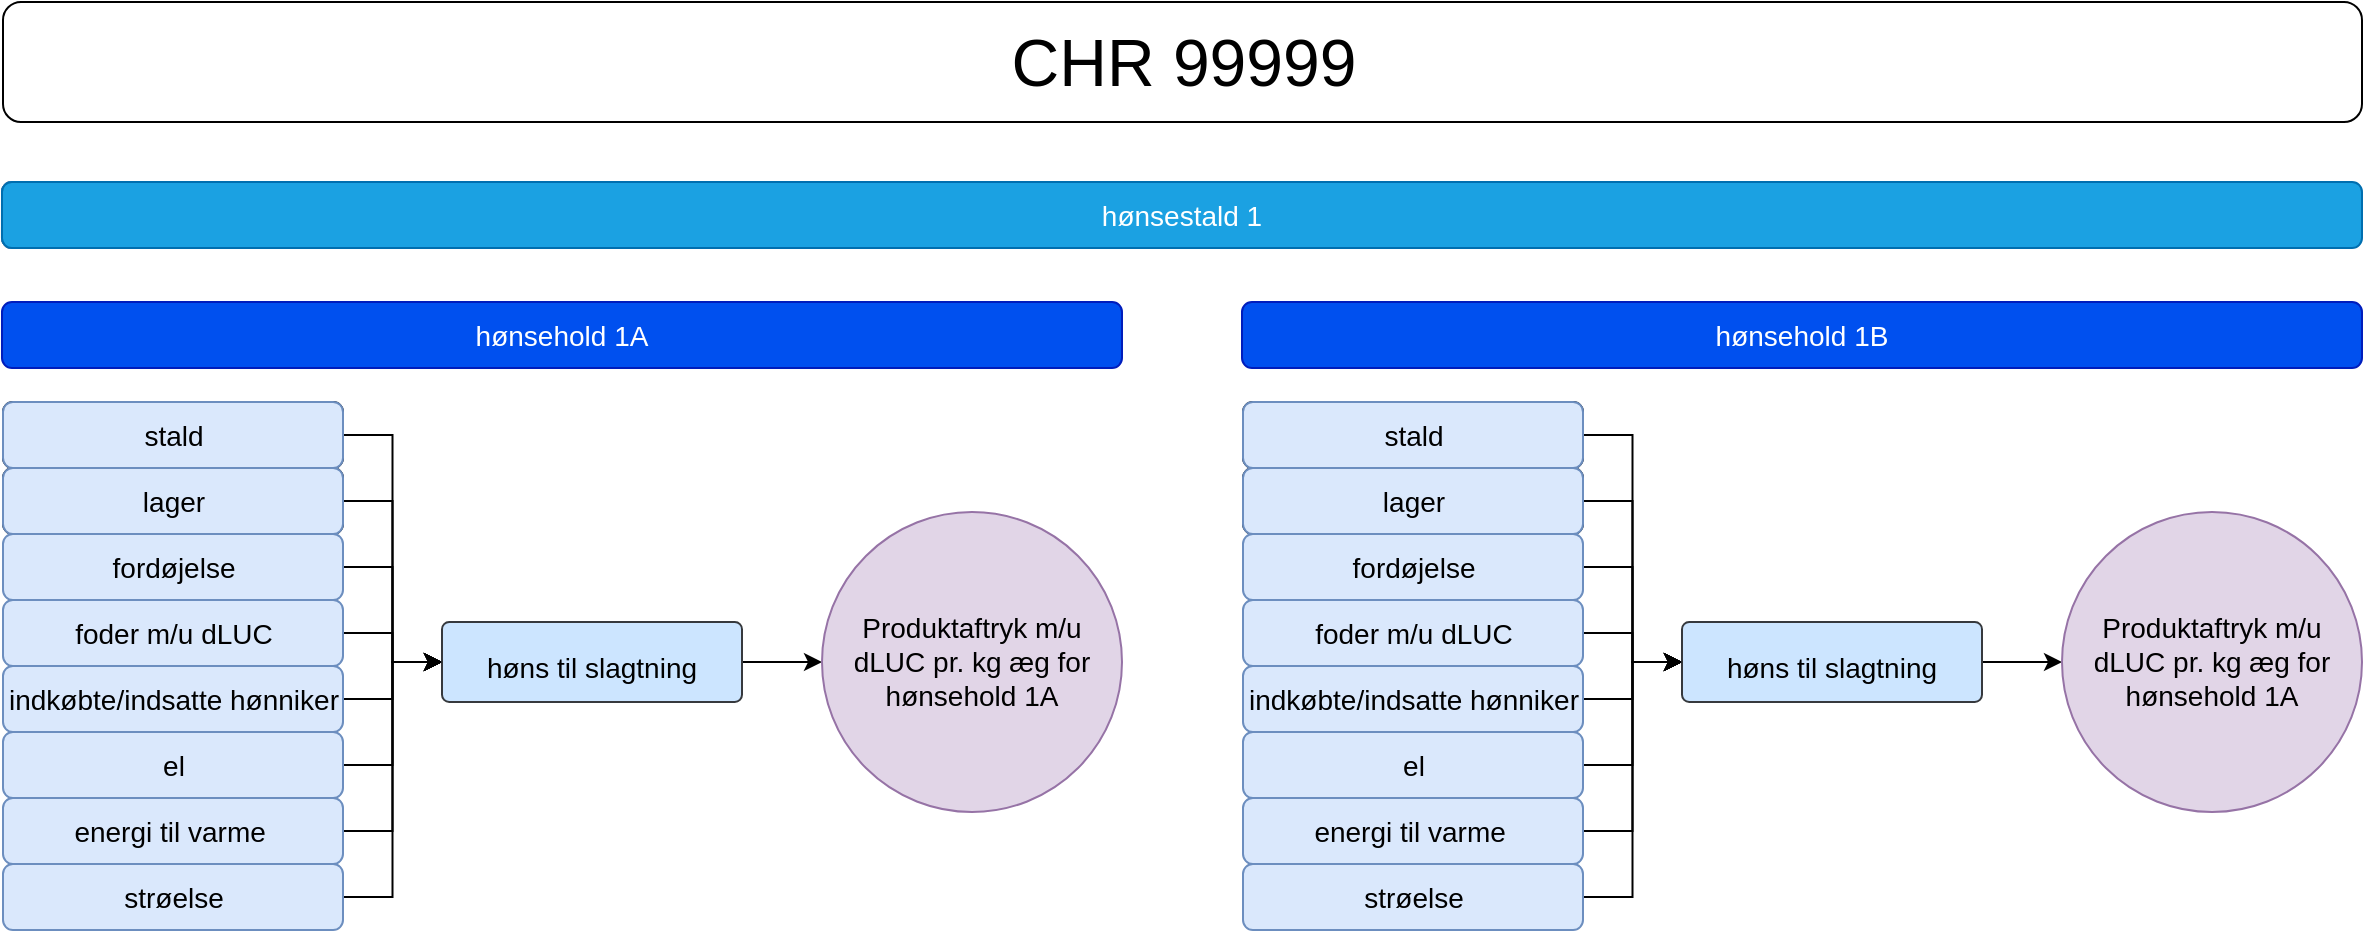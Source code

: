 <mxfile version="24.5.4" type="github">
  <diagram name="Page-1" id="XDCtbtASlXS_YT51vHEX">
    <mxGraphModel dx="2066" dy="3497" grid="1" gridSize="10" guides="1" tooltips="1" connect="1" arrows="1" fold="1" page="1" pageScale="1" pageWidth="827" pageHeight="1169" math="0" shadow="0">
      <root>
        <mxCell id="0" />
        <mxCell id="1" parent="0" />
        <mxCell id="gKxkxAgpOthJmsAPkl-F-1" value="&lt;font style=&quot;font-size: 33px;&quot;&gt;CHR 99999&lt;/font&gt;" style="rounded=1;whiteSpace=wrap;html=1;align=center;" vertex="1" parent="1">
          <mxGeometry x="90.5" y="-2170" width="1179.5" height="60" as="geometry" />
        </mxCell>
        <mxCell id="gKxkxAgpOthJmsAPkl-F-2" value="&lt;font style=&quot;font-size: 14px;&quot;&gt;slagtekylling stald 1&lt;/font&gt;" style="rounded=1;whiteSpace=wrap;html=1;fontSize=33;align=center;" vertex="1" parent="1">
          <mxGeometry x="90" y="-2080" width="170" height="33" as="geometry" />
        </mxCell>
        <mxCell id="gKxkxAgpOthJmsAPkl-F-3" value="&lt;font style=&quot;font-size: 14px;&quot;&gt;slagtekylling stald 1&lt;/font&gt;" style="rounded=1;whiteSpace=wrap;html=1;fontSize=33;fillColor=#dae8fc;strokeColor=#6c8ebf;align=center;" vertex="1" parent="1">
          <mxGeometry x="90" y="-2080" width="170" height="33" as="geometry" />
        </mxCell>
        <mxCell id="gKxkxAgpOthJmsAPkl-F-4" value="&lt;font style=&quot;font-size: 14px;&quot;&gt;slagtekylling stald 1&lt;/font&gt;" style="rounded=1;whiteSpace=wrap;html=1;fontSize=33;fillColor=#dae8fc;strokeColor=#6c8ebf;align=center;" vertex="1" parent="1">
          <mxGeometry x="90" y="-2080" width="170" height="33" as="geometry" />
        </mxCell>
        <mxCell id="gKxkxAgpOthJmsAPkl-F-5" value="&lt;font style=&quot;font-size: 14px;&quot;&gt;hønsestald 1&lt;/font&gt;" style="rounded=1;whiteSpace=wrap;html=1;fontSize=33;fillColor=#1ba1e2;strokeColor=#006EAF;fontColor=#ffffff;align=center;verticalAlign=bottom;" vertex="1" parent="1">
          <mxGeometry x="90" y="-2080" width="1180" height="33" as="geometry" />
        </mxCell>
        <mxCell id="gKxkxAgpOthJmsAPkl-F-6" style="edgeStyle=orthogonalEdgeStyle;rounded=0;orthogonalLoop=1;jettySize=auto;html=1;exitX=1;exitY=0.5;exitDx=0;exitDy=0;entryX=0;entryY=0.5;entryDx=0;entryDy=0;" edge="1" parent="1" source="gKxkxAgpOthJmsAPkl-F-7" target="gKxkxAgpOthJmsAPkl-F-23">
          <mxGeometry relative="1" as="geometry" />
        </mxCell>
        <mxCell id="gKxkxAgpOthJmsAPkl-F-7" value="&lt;font style=&quot;font-size: 14px;&quot;&gt;el&lt;/font&gt;" style="rounded=1;whiteSpace=wrap;html=1;fontSize=33;fillColor=#dae8fc;strokeColor=#6c8ebf;align=center;verticalAlign=bottom;" vertex="1" parent="1">
          <mxGeometry x="90.5" y="-1805" width="170" height="33" as="geometry" />
        </mxCell>
        <mxCell id="gKxkxAgpOthJmsAPkl-F-8" style="edgeStyle=orthogonalEdgeStyle;rounded=0;orthogonalLoop=1;jettySize=auto;html=1;exitX=1;exitY=0.5;exitDx=0;exitDy=0;entryX=0;entryY=0.5;entryDx=0;entryDy=0;" edge="1" parent="1" source="gKxkxAgpOthJmsAPkl-F-9" target="gKxkxAgpOthJmsAPkl-F-23">
          <mxGeometry relative="1" as="geometry" />
        </mxCell>
        <mxCell id="gKxkxAgpOthJmsAPkl-F-9" value="&lt;font style=&quot;font-size: 14px;&quot;&gt;energi til varme&amp;nbsp;&lt;/font&gt;" style="rounded=1;whiteSpace=wrap;html=1;fontSize=33;fillColor=#dae8fc;strokeColor=#6c8ebf;align=center;verticalAlign=bottom;" vertex="1" parent="1">
          <mxGeometry x="90.5" y="-1772" width="170" height="33" as="geometry" />
        </mxCell>
        <mxCell id="gKxkxAgpOthJmsAPkl-F-10" value="&lt;font style=&quot;font-size: 14px;&quot;&gt;stald&amp;nbsp;&lt;/font&gt;" style="rounded=1;whiteSpace=wrap;html=1;fontSize=33;align=center;" vertex="1" parent="1">
          <mxGeometry x="90.5" y="-1970" width="170" height="33" as="geometry" />
        </mxCell>
        <mxCell id="gKxkxAgpOthJmsAPkl-F-11" value="&lt;font style=&quot;font-size: 14px;&quot;&gt;lager&lt;/font&gt;&lt;span style=&quot;color: rgba(0, 0, 0, 0); font-family: monospace; font-size: 0px;&quot;&gt;%3CmxGraphModel%3E%3Croot%3E%3CmxCell%20id%3D%220%22%2F%3E%3CmxCell%20id%3D%221%22%20parent%3D%220%22%2F%3E%3CmxCell%20id%3D%222%22%20value%3D%22%26lt%3Bfont%20style%3D%26quot%3Bfont-size%3A%2014px%3B%26quot%3B%26gt%3Bslagtekylling%20stald%201%26lt%3B%2Ffont%26gt%3B%22%20style%3D%22rounded%3D1%3BwhiteSpace%3Dwrap%3Bhtml%3D1%3BfontSize%3D33%3B%22%20vertex%3D%221%22%20parent%3D%221%22%3E%3CmxGeometry%20x%3D%2270%22%20y%3D%22-1730%22%20width%3D%22170%22%20height%3D%2233%22%20as%3D%22geometry%22%2F%3E%3C%2FmxCell%3E%3C%2Froot%3E%3C%2FmxGraphModel%3E&lt;/span&gt;" style="rounded=1;whiteSpace=wrap;html=1;fontSize=33;align=center;" vertex="1" parent="1">
          <mxGeometry x="90.5" y="-1937" width="170" height="33" as="geometry" />
        </mxCell>
        <mxCell id="gKxkxAgpOthJmsAPkl-F-12" style="edgeStyle=orthogonalEdgeStyle;rounded=0;orthogonalLoop=1;jettySize=auto;html=1;exitX=1;exitY=0.5;exitDx=0;exitDy=0;entryX=0;entryY=0.5;entryDx=0;entryDy=0;" edge="1" parent="1" source="gKxkxAgpOthJmsAPkl-F-13" target="gKxkxAgpOthJmsAPkl-F-23">
          <mxGeometry relative="1" as="geometry" />
        </mxCell>
        <mxCell id="gKxkxAgpOthJmsAPkl-F-13" value="&lt;font style=&quot;font-size: 14px;&quot;&gt;fordøjelse&lt;/font&gt;" style="rounded=1;whiteSpace=wrap;html=1;fontSize=33;fillColor=#dae8fc;strokeColor=#6c8ebf;align=center;verticalAlign=bottom;" vertex="1" parent="1">
          <mxGeometry x="90.5" y="-1904" width="170" height="33" as="geometry" />
        </mxCell>
        <mxCell id="gKxkxAgpOthJmsAPkl-F-14" style="edgeStyle=orthogonalEdgeStyle;rounded=0;orthogonalLoop=1;jettySize=auto;html=1;exitX=1;exitY=0.5;exitDx=0;exitDy=0;entryX=0;entryY=0.5;entryDx=0;entryDy=0;" edge="1" parent="1" source="gKxkxAgpOthJmsAPkl-F-15" target="gKxkxAgpOthJmsAPkl-F-23">
          <mxGeometry relative="1" as="geometry" />
        </mxCell>
        <mxCell id="gKxkxAgpOthJmsAPkl-F-15" value="&lt;font style=&quot;font-size: 14px;&quot;&gt;foder m/u dLUC&lt;/font&gt;" style="rounded=1;whiteSpace=wrap;html=1;fontSize=33;fillColor=#dae8fc;strokeColor=#6c8ebf;align=center;verticalAlign=bottom;" vertex="1" parent="1">
          <mxGeometry x="90.5" y="-1871" width="170" height="33" as="geometry" />
        </mxCell>
        <mxCell id="gKxkxAgpOthJmsAPkl-F-16" style="edgeStyle=orthogonalEdgeStyle;rounded=0;orthogonalLoop=1;jettySize=auto;html=1;exitX=1;exitY=0.5;exitDx=0;exitDy=0;" edge="1" parent="1" source="gKxkxAgpOthJmsAPkl-F-17" target="gKxkxAgpOthJmsAPkl-F-23">
          <mxGeometry relative="1" as="geometry" />
        </mxCell>
        <mxCell id="gKxkxAgpOthJmsAPkl-F-17" value="&lt;span style=&quot;font-size: 14px;&quot;&gt;indkøbte/indsatte hønniker&lt;/span&gt;" style="rounded=1;whiteSpace=wrap;html=1;fontSize=33;fillColor=#dae8fc;strokeColor=#6c8ebf;align=center;verticalAlign=bottom;" vertex="1" parent="1">
          <mxGeometry x="90.5" y="-1838" width="170" height="33" as="geometry" />
        </mxCell>
        <mxCell id="gKxkxAgpOthJmsAPkl-F-18" style="edgeStyle=orthogonalEdgeStyle;rounded=0;orthogonalLoop=1;jettySize=auto;html=1;entryX=0;entryY=0.5;entryDx=0;entryDy=0;" edge="1" parent="1" source="gKxkxAgpOthJmsAPkl-F-19" target="gKxkxAgpOthJmsAPkl-F-23">
          <mxGeometry relative="1" as="geometry" />
        </mxCell>
        <mxCell id="gKxkxAgpOthJmsAPkl-F-19" value="&lt;font style=&quot;font-size: 14px;&quot;&gt;stald&lt;/font&gt;" style="rounded=1;whiteSpace=wrap;html=1;fontSize=33;fillColor=#dae8fc;strokeColor=#6c8ebf;align=center;verticalAlign=bottom;" vertex="1" parent="1">
          <mxGeometry x="90.5" y="-1970" width="170" height="33" as="geometry" />
        </mxCell>
        <mxCell id="gKxkxAgpOthJmsAPkl-F-20" style="edgeStyle=orthogonalEdgeStyle;rounded=0;orthogonalLoop=1;jettySize=auto;html=1;exitX=1;exitY=0.5;exitDx=0;exitDy=0;entryX=0;entryY=0.5;entryDx=0;entryDy=0;" edge="1" parent="1" source="gKxkxAgpOthJmsAPkl-F-21" target="gKxkxAgpOthJmsAPkl-F-23">
          <mxGeometry relative="1" as="geometry" />
        </mxCell>
        <mxCell id="gKxkxAgpOthJmsAPkl-F-21" value="&lt;font style=&quot;font-size: 14px;&quot;&gt;lager&lt;/font&gt;&lt;span style=&quot;color: rgba(0, 0, 0, 0); font-family: monospace; font-size: 0px;&quot;&gt;%3CmxGraphModel%3E%3Croot%3E%3CmxCell%20id%3D%220%22%2F%3E%3CmxCell%20id%3D%221%22%20parent%3D%220%22%2F%3E%3CmxCell%20id%3D%222%22%20value%3D%22%26lt%3Bfont%20style%3D%26quot%3Bfont-size%3A%2014px%3B%26quot%3B%26gt%3Bslagtekylling%20stald%201%26lt%3B%2Ffont%26gt%3B%22%20style%3D%22rounded%3D1%3BwhiteSpace%3Dwrap%3Bhtml%3D1%3BfontSize%3D33%3B%22%20vertex%3D%221%22%20parent%3D%221%22%3E%3CmxGeometry%20x%3D%2270%22%20y%3D%22-1730%22%20width%3D%22170%22%20height%3D%2233%22%20as%3D%22geometry%22%2F%3E%3C%2FmxCell%3E%3C%2Froot%3E%3C%2FmxGraphModel%3E&lt;/span&gt;" style="rounded=1;whiteSpace=wrap;html=1;fontSize=33;fillColor=#dae8fc;strokeColor=#6c8ebf;align=center;verticalAlign=bottom;" vertex="1" parent="1">
          <mxGeometry x="90.5" y="-1937" width="170" height="33" as="geometry" />
        </mxCell>
        <mxCell id="gKxkxAgpOthJmsAPkl-F-54" value="" style="edgeStyle=orthogonalEdgeStyle;rounded=0;orthogonalLoop=1;jettySize=auto;html=1;" edge="1" parent="1" source="gKxkxAgpOthJmsAPkl-F-23" target="gKxkxAgpOthJmsAPkl-F-52">
          <mxGeometry relative="1" as="geometry" />
        </mxCell>
        <mxCell id="gKxkxAgpOthJmsAPkl-F-23" value="&lt;p style=&quot;line-height: 30%;&quot;&gt;&lt;span style=&quot;font-size: 14px;&quot;&gt;høns til slagtning&lt;/span&gt;&lt;br&gt;&lt;/p&gt;" style="rounded=1;whiteSpace=wrap;html=1;fontSize=33;fillColor=#cce5ff;strokeColor=#36393d;arcSize=9;align=center;verticalAlign=middle;" vertex="1" parent="1">
          <mxGeometry x="310" y="-1860" width="150" height="40" as="geometry" />
        </mxCell>
        <mxCell id="gKxkxAgpOthJmsAPkl-F-24" style="edgeStyle=orthogonalEdgeStyle;rounded=0;orthogonalLoop=1;jettySize=auto;html=1;entryX=0;entryY=0.5;entryDx=0;entryDy=0;" edge="1" parent="1" source="gKxkxAgpOthJmsAPkl-F-25" target="gKxkxAgpOthJmsAPkl-F-23">
          <mxGeometry relative="1" as="geometry" />
        </mxCell>
        <mxCell id="gKxkxAgpOthJmsAPkl-F-25" value="&lt;font style=&quot;font-size: 14px;&quot;&gt;strøelse&lt;/font&gt;" style="rounded=1;whiteSpace=wrap;html=1;fontSize=33;fillColor=#dae8fc;strokeColor=#6c8ebf;align=center;verticalAlign=bottom;" vertex="1" parent="1">
          <mxGeometry x="90.5" y="-1739" width="170" height="33" as="geometry" />
        </mxCell>
        <mxCell id="gKxkxAgpOthJmsAPkl-F-26" style="edgeStyle=orthogonalEdgeStyle;rounded=0;orthogonalLoop=1;jettySize=auto;html=1;exitX=0.5;exitY=1;exitDx=0;exitDy=0;" edge="1" parent="1" source="gKxkxAgpOthJmsAPkl-F-23" target="gKxkxAgpOthJmsAPkl-F-23">
          <mxGeometry relative="1" as="geometry" />
        </mxCell>
        <mxCell id="gKxkxAgpOthJmsAPkl-F-28" value="&lt;font style=&quot;font-size: 14px;&quot;&gt;hønsehold 1A&lt;/font&gt;" style="rounded=1;whiteSpace=wrap;html=1;fontSize=33;fillColor=#0050ef;strokeColor=#001DBC;align=center;verticalAlign=bottom;fontColor=#ffffff;" vertex="1" parent="1">
          <mxGeometry x="90" y="-2020" width="560" height="33" as="geometry" />
        </mxCell>
        <mxCell id="gKxkxAgpOthJmsAPkl-F-29" style="edgeStyle=orthogonalEdgeStyle;rounded=0;orthogonalLoop=1;jettySize=auto;html=1;exitX=1;exitY=0.5;exitDx=0;exitDy=0;entryX=0;entryY=0.5;entryDx=0;entryDy=0;" edge="1" parent="1" source="gKxkxAgpOthJmsAPkl-F-30" target="gKxkxAgpOthJmsAPkl-F-46">
          <mxGeometry relative="1" as="geometry" />
        </mxCell>
        <mxCell id="gKxkxAgpOthJmsAPkl-F-30" value="&lt;font style=&quot;font-size: 14px;&quot;&gt;el&lt;/font&gt;" style="rounded=1;whiteSpace=wrap;html=1;fontSize=33;fillColor=#dae8fc;strokeColor=#6c8ebf;align=center;verticalAlign=bottom;" vertex="1" parent="1">
          <mxGeometry x="710.5" y="-1805" width="170" height="33" as="geometry" />
        </mxCell>
        <mxCell id="gKxkxAgpOthJmsAPkl-F-31" style="edgeStyle=orthogonalEdgeStyle;rounded=0;orthogonalLoop=1;jettySize=auto;html=1;exitX=1;exitY=0.5;exitDx=0;exitDy=0;entryX=0;entryY=0.5;entryDx=0;entryDy=0;" edge="1" parent="1" source="gKxkxAgpOthJmsAPkl-F-32" target="gKxkxAgpOthJmsAPkl-F-46">
          <mxGeometry relative="1" as="geometry" />
        </mxCell>
        <mxCell id="gKxkxAgpOthJmsAPkl-F-32" value="&lt;font style=&quot;font-size: 14px;&quot;&gt;energi til varme&amp;nbsp;&lt;/font&gt;" style="rounded=1;whiteSpace=wrap;html=1;fontSize=33;fillColor=#dae8fc;strokeColor=#6c8ebf;align=center;verticalAlign=bottom;" vertex="1" parent="1">
          <mxGeometry x="710.5" y="-1772" width="170" height="33" as="geometry" />
        </mxCell>
        <mxCell id="gKxkxAgpOthJmsAPkl-F-33" value="&lt;font style=&quot;font-size: 14px;&quot;&gt;stald&amp;nbsp;&lt;/font&gt;" style="rounded=1;whiteSpace=wrap;html=1;fontSize=33;align=center;" vertex="1" parent="1">
          <mxGeometry x="710.5" y="-1970" width="170" height="33" as="geometry" />
        </mxCell>
        <mxCell id="gKxkxAgpOthJmsAPkl-F-34" value="&lt;font style=&quot;font-size: 14px;&quot;&gt;lager&lt;/font&gt;&lt;span style=&quot;color: rgba(0, 0, 0, 0); font-family: monospace; font-size: 0px;&quot;&gt;%3CmxGraphModel%3E%3Croot%3E%3CmxCell%20id%3D%220%22%2F%3E%3CmxCell%20id%3D%221%22%20parent%3D%220%22%2F%3E%3CmxCell%20id%3D%222%22%20value%3D%22%26lt%3Bfont%20style%3D%26quot%3Bfont-size%3A%2014px%3B%26quot%3B%26gt%3Bslagtekylling%20stald%201%26lt%3B%2Ffont%26gt%3B%22%20style%3D%22rounded%3D1%3BwhiteSpace%3Dwrap%3Bhtml%3D1%3BfontSize%3D33%3B%22%20vertex%3D%221%22%20parent%3D%221%22%3E%3CmxGeometry%20x%3D%2270%22%20y%3D%22-1730%22%20width%3D%22170%22%20height%3D%2233%22%20as%3D%22geometry%22%2F%3E%3C%2FmxCell%3E%3C%2Froot%3E%3C%2FmxGraphModel%3E&lt;/span&gt;" style="rounded=1;whiteSpace=wrap;html=1;fontSize=33;align=center;" vertex="1" parent="1">
          <mxGeometry x="710.5" y="-1937" width="170" height="33" as="geometry" />
        </mxCell>
        <mxCell id="gKxkxAgpOthJmsAPkl-F-35" style="edgeStyle=orthogonalEdgeStyle;rounded=0;orthogonalLoop=1;jettySize=auto;html=1;exitX=1;exitY=0.5;exitDx=0;exitDy=0;entryX=0;entryY=0.5;entryDx=0;entryDy=0;" edge="1" parent="1" source="gKxkxAgpOthJmsAPkl-F-36" target="gKxkxAgpOthJmsAPkl-F-46">
          <mxGeometry relative="1" as="geometry" />
        </mxCell>
        <mxCell id="gKxkxAgpOthJmsAPkl-F-36" value="&lt;font style=&quot;font-size: 14px;&quot;&gt;fordøjelse&lt;/font&gt;" style="rounded=1;whiteSpace=wrap;html=1;fontSize=33;fillColor=#dae8fc;strokeColor=#6c8ebf;align=center;verticalAlign=bottom;" vertex="1" parent="1">
          <mxGeometry x="710.5" y="-1904" width="170" height="33" as="geometry" />
        </mxCell>
        <mxCell id="gKxkxAgpOthJmsAPkl-F-37" style="edgeStyle=orthogonalEdgeStyle;rounded=0;orthogonalLoop=1;jettySize=auto;html=1;exitX=1;exitY=0.5;exitDx=0;exitDy=0;entryX=0;entryY=0.5;entryDx=0;entryDy=0;" edge="1" parent="1" source="gKxkxAgpOthJmsAPkl-F-38" target="gKxkxAgpOthJmsAPkl-F-46">
          <mxGeometry relative="1" as="geometry" />
        </mxCell>
        <mxCell id="gKxkxAgpOthJmsAPkl-F-38" value="&lt;font style=&quot;font-size: 14px;&quot;&gt;foder m/u dLUC&lt;/font&gt;" style="rounded=1;whiteSpace=wrap;html=1;fontSize=33;fillColor=#dae8fc;strokeColor=#6c8ebf;align=center;verticalAlign=bottom;" vertex="1" parent="1">
          <mxGeometry x="710.5" y="-1871" width="170" height="33" as="geometry" />
        </mxCell>
        <mxCell id="gKxkxAgpOthJmsAPkl-F-39" style="edgeStyle=orthogonalEdgeStyle;rounded=0;orthogonalLoop=1;jettySize=auto;html=1;exitX=1;exitY=0.5;exitDx=0;exitDy=0;" edge="1" parent="1" source="gKxkxAgpOthJmsAPkl-F-40" target="gKxkxAgpOthJmsAPkl-F-46">
          <mxGeometry relative="1" as="geometry" />
        </mxCell>
        <mxCell id="gKxkxAgpOthJmsAPkl-F-40" value="&lt;span style=&quot;font-size: 14px;&quot;&gt;indkøbte/indsatte hønniker&lt;/span&gt;" style="rounded=1;whiteSpace=wrap;html=1;fontSize=33;fillColor=#dae8fc;strokeColor=#6c8ebf;align=center;verticalAlign=bottom;" vertex="1" parent="1">
          <mxGeometry x="710.5" y="-1838" width="170" height="33" as="geometry" />
        </mxCell>
        <mxCell id="gKxkxAgpOthJmsAPkl-F-41" style="edgeStyle=orthogonalEdgeStyle;rounded=0;orthogonalLoop=1;jettySize=auto;html=1;entryX=0;entryY=0.5;entryDx=0;entryDy=0;" edge="1" parent="1" source="gKxkxAgpOthJmsAPkl-F-42" target="gKxkxAgpOthJmsAPkl-F-46">
          <mxGeometry relative="1" as="geometry" />
        </mxCell>
        <mxCell id="gKxkxAgpOthJmsAPkl-F-42" value="&lt;font style=&quot;font-size: 14px;&quot;&gt;stald&lt;/font&gt;" style="rounded=1;whiteSpace=wrap;html=1;fontSize=33;fillColor=#dae8fc;strokeColor=#6c8ebf;align=center;verticalAlign=bottom;" vertex="1" parent="1">
          <mxGeometry x="710.5" y="-1970" width="170" height="33" as="geometry" />
        </mxCell>
        <mxCell id="gKxkxAgpOthJmsAPkl-F-43" style="edgeStyle=orthogonalEdgeStyle;rounded=0;orthogonalLoop=1;jettySize=auto;html=1;exitX=1;exitY=0.5;exitDx=0;exitDy=0;entryX=0;entryY=0.5;entryDx=0;entryDy=0;" edge="1" parent="1" source="gKxkxAgpOthJmsAPkl-F-44" target="gKxkxAgpOthJmsAPkl-F-46">
          <mxGeometry relative="1" as="geometry" />
        </mxCell>
        <mxCell id="gKxkxAgpOthJmsAPkl-F-44" value="&lt;font style=&quot;font-size: 14px;&quot;&gt;lager&lt;/font&gt;&lt;span style=&quot;color: rgba(0, 0, 0, 0); font-family: monospace; font-size: 0px;&quot;&gt;%3CmxGraphModel%3E%3Croot%3E%3CmxCell%20id%3D%220%22%2F%3E%3CmxCell%20id%3D%221%22%20parent%3D%220%22%2F%3E%3CmxCell%20id%3D%222%22%20value%3D%22%26lt%3Bfont%20style%3D%26quot%3Bfont-size%3A%2014px%3B%26quot%3B%26gt%3Bslagtekylling%20stald%201%26lt%3B%2Ffont%26gt%3B%22%20style%3D%22rounded%3D1%3BwhiteSpace%3Dwrap%3Bhtml%3D1%3BfontSize%3D33%3B%22%20vertex%3D%221%22%20parent%3D%221%22%3E%3CmxGeometry%20x%3D%2270%22%20y%3D%22-1730%22%20width%3D%22170%22%20height%3D%2233%22%20as%3D%22geometry%22%2F%3E%3C%2FmxCell%3E%3C%2Froot%3E%3C%2FmxGraphModel%3E&lt;/span&gt;" style="rounded=1;whiteSpace=wrap;html=1;fontSize=33;fillColor=#dae8fc;strokeColor=#6c8ebf;align=center;verticalAlign=bottom;" vertex="1" parent="1">
          <mxGeometry x="710.5" y="-1937" width="170" height="33" as="geometry" />
        </mxCell>
        <mxCell id="gKxkxAgpOthJmsAPkl-F-57" value="" style="edgeStyle=orthogonalEdgeStyle;rounded=0;orthogonalLoop=1;jettySize=auto;html=1;" edge="1" parent="1" source="gKxkxAgpOthJmsAPkl-F-46" target="gKxkxAgpOthJmsAPkl-F-56">
          <mxGeometry relative="1" as="geometry" />
        </mxCell>
        <mxCell id="gKxkxAgpOthJmsAPkl-F-46" value="&lt;p style=&quot;line-height: 30%;&quot;&gt;&lt;span style=&quot;font-size: 14px;&quot;&gt;høns til slagtning&lt;/span&gt;&lt;br&gt;&lt;/p&gt;" style="rounded=1;whiteSpace=wrap;html=1;fontSize=33;fillColor=#cce5ff;strokeColor=#36393d;arcSize=9;align=center;verticalAlign=middle;" vertex="1" parent="1">
          <mxGeometry x="930" y="-1860" width="150" height="40" as="geometry" />
        </mxCell>
        <mxCell id="gKxkxAgpOthJmsAPkl-F-47" style="edgeStyle=orthogonalEdgeStyle;rounded=0;orthogonalLoop=1;jettySize=auto;html=1;entryX=0;entryY=0.5;entryDx=0;entryDy=0;" edge="1" parent="1" source="gKxkxAgpOthJmsAPkl-F-48" target="gKxkxAgpOthJmsAPkl-F-46">
          <mxGeometry relative="1" as="geometry" />
        </mxCell>
        <mxCell id="gKxkxAgpOthJmsAPkl-F-48" value="&lt;font style=&quot;font-size: 14px;&quot;&gt;strøelse&lt;/font&gt;" style="rounded=1;whiteSpace=wrap;html=1;fontSize=33;fillColor=#dae8fc;strokeColor=#6c8ebf;align=center;verticalAlign=bottom;" vertex="1" parent="1">
          <mxGeometry x="710.5" y="-1739" width="170" height="33" as="geometry" />
        </mxCell>
        <mxCell id="gKxkxAgpOthJmsAPkl-F-49" style="edgeStyle=orthogonalEdgeStyle;rounded=0;orthogonalLoop=1;jettySize=auto;html=1;exitX=0.5;exitY=1;exitDx=0;exitDy=0;" edge="1" parent="1" source="gKxkxAgpOthJmsAPkl-F-46" target="gKxkxAgpOthJmsAPkl-F-46">
          <mxGeometry relative="1" as="geometry" />
        </mxCell>
        <mxCell id="gKxkxAgpOthJmsAPkl-F-51" value="&lt;font style=&quot;font-size: 14px;&quot;&gt;hønsehold 1B&lt;/font&gt;" style="rounded=1;whiteSpace=wrap;html=1;fontSize=33;fillColor=#0050ef;strokeColor=#001DBC;fontColor=#ffffff;align=center;verticalAlign=bottom;" vertex="1" parent="1">
          <mxGeometry x="710" y="-2020" width="560" height="33" as="geometry" />
        </mxCell>
        <mxCell id="gKxkxAgpOthJmsAPkl-F-52" value="&lt;br&gt;&lt;span style=&quot;color: rgb(0, 0, 0); font-family: Helvetica; font-size: 14px; font-style: normal; font-variant-ligatures: normal; font-variant-caps: normal; font-weight: 400; letter-spacing: normal; orphans: 2; text-align: left; text-indent: 0px; text-transform: none; widows: 2; word-spacing: 0px; -webkit-text-stroke-width: 0px; white-space: normal; text-decoration-thickness: initial; text-decoration-style: initial; text-decoration-color: initial; float: none; display: inline !important;&quot;&gt;Produktaftryk m/u dLUC pr. kg æg for hønsehold 1A&lt;/span&gt;&lt;div&gt;&lt;br&gt;&lt;/div&gt;" style="ellipse;whiteSpace=wrap;html=1;aspect=fixed;fillColor=#e1d5e7;strokeColor=#9673a6;labelBackgroundColor=none;labelBorderColor=none;" vertex="1" parent="1">
          <mxGeometry x="500" y="-1915" width="150" height="150" as="geometry" />
        </mxCell>
        <mxCell id="gKxkxAgpOthJmsAPkl-F-56" value="&lt;br&gt;&lt;span style=&quot;color: rgb(0, 0, 0); font-family: Helvetica; font-size: 14px; font-style: normal; font-variant-ligatures: normal; font-variant-caps: normal; font-weight: 400; letter-spacing: normal; orphans: 2; text-align: left; text-indent: 0px; text-transform: none; widows: 2; word-spacing: 0px; -webkit-text-stroke-width: 0px; white-space: normal; text-decoration-thickness: initial; text-decoration-style: initial; text-decoration-color: initial; float: none; display: inline !important;&quot;&gt;Produktaftryk m/u dLUC pr. kg æg for hønsehold 1A&lt;/span&gt;&lt;div&gt;&lt;br&gt;&lt;/div&gt;" style="ellipse;whiteSpace=wrap;html=1;aspect=fixed;fillColor=#e1d5e7;strokeColor=#9673a6;labelBackgroundColor=none;labelBorderColor=none;" vertex="1" parent="1">
          <mxGeometry x="1120" y="-1915" width="150" height="150" as="geometry" />
        </mxCell>
      </root>
    </mxGraphModel>
  </diagram>
</mxfile>
